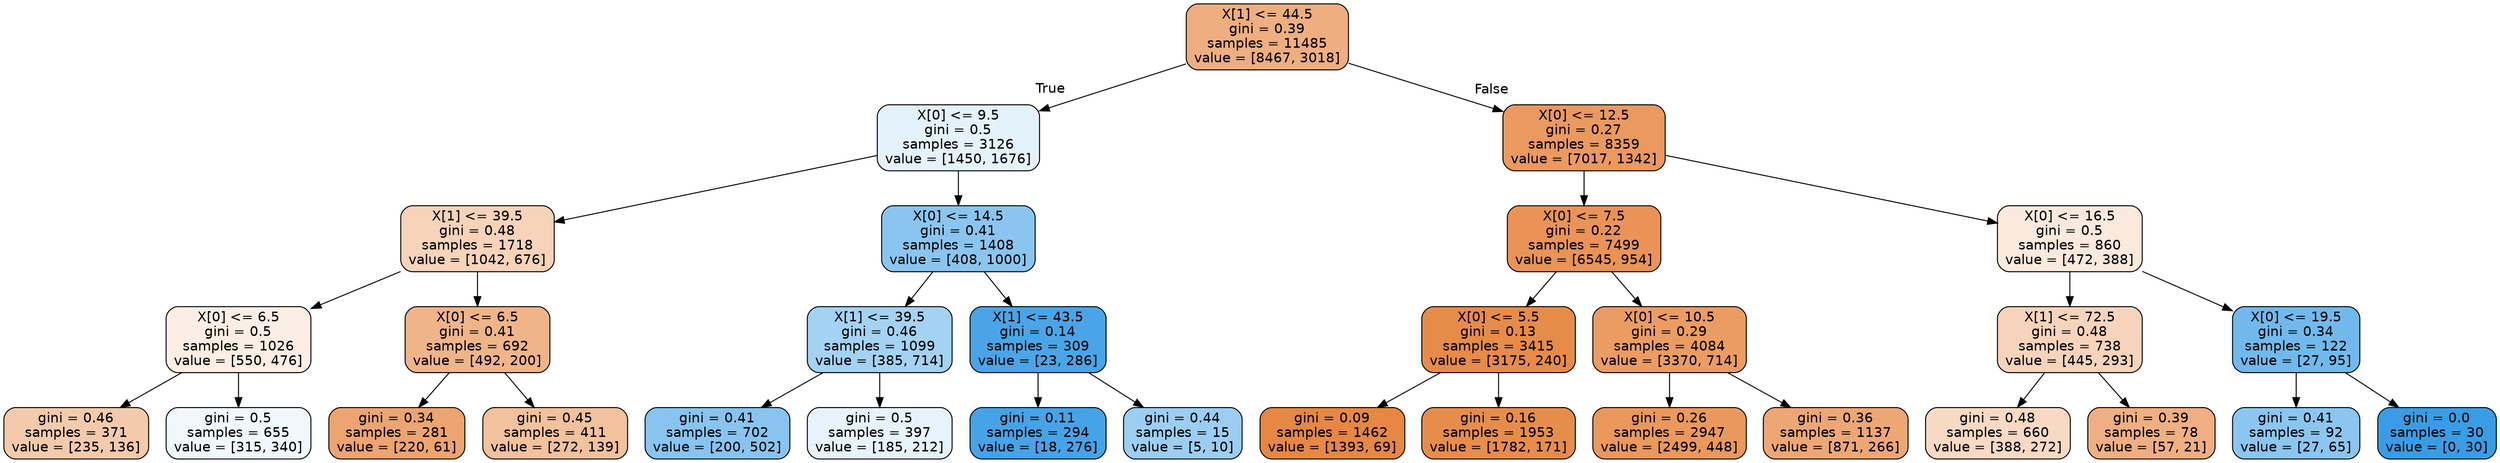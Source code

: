digraph Tree {
node [shape=box, style="filled, rounded", color="black", fontname=helvetica] ;
edge [fontname=helvetica] ;
0 [label="X[1] <= 44.5\ngini = 0.39\nsamples = 11485\nvalue = [8467, 3018]", fillcolor="#eeae80"] ;
1 [label="X[0] <= 9.5\ngini = 0.5\nsamples = 3126\nvalue = [1450, 1676]", fillcolor="#e4f2fb"] ;
0 -> 1 [labeldistance=2.5, labelangle=45, headlabel="True"] ;
2 [label="X[1] <= 39.5\ngini = 0.48\nsamples = 1718\nvalue = [1042, 676]", fillcolor="#f6d3b9"] ;
1 -> 2 ;
3 [label="X[0] <= 6.5\ngini = 0.5\nsamples = 1026\nvalue = [550, 476]", fillcolor="#fceee4"] ;
2 -> 3 ;
4 [label="gini = 0.46\nsamples = 371\nvalue = [235, 136]", fillcolor="#f4caac"] ;
3 -> 4 ;
5 [label="gini = 0.5\nsamples = 655\nvalue = [315, 340]", fillcolor="#f0f8fd"] ;
3 -> 5 ;
6 [label="X[0] <= 6.5\ngini = 0.41\nsamples = 692\nvalue = [492, 200]", fillcolor="#f0b489"] ;
2 -> 6 ;
7 [label="gini = 0.34\nsamples = 281\nvalue = [220, 61]", fillcolor="#eca470"] ;
6 -> 7 ;
8 [label="gini = 0.45\nsamples = 411\nvalue = [272, 139]", fillcolor="#f2c19e"] ;
6 -> 8 ;
9 [label="X[0] <= 14.5\ngini = 0.41\nsamples = 1408\nvalue = [408, 1000]", fillcolor="#8ac5f0"] ;
1 -> 9 ;
10 [label="X[1] <= 39.5\ngini = 0.46\nsamples = 1099\nvalue = [385, 714]", fillcolor="#a4d2f3"] ;
9 -> 10 ;
11 [label="gini = 0.41\nsamples = 702\nvalue = [200, 502]", fillcolor="#88c4ef"] ;
10 -> 11 ;
12 [label="gini = 0.5\nsamples = 397\nvalue = [185, 212]", fillcolor="#e6f3fc"] ;
10 -> 12 ;
13 [label="X[1] <= 43.5\ngini = 0.14\nsamples = 309\nvalue = [23, 286]", fillcolor="#49a5e7"] ;
9 -> 13 ;
14 [label="gini = 0.11\nsamples = 294\nvalue = [18, 276]", fillcolor="#46a3e7"] ;
13 -> 14 ;
15 [label="gini = 0.44\nsamples = 15\nvalue = [5, 10]", fillcolor="#9ccef2"] ;
13 -> 15 ;
16 [label="X[0] <= 12.5\ngini = 0.27\nsamples = 8359\nvalue = [7017, 1342]", fillcolor="#ea995f"] ;
0 -> 16 [labeldistance=2.5, labelangle=-45, headlabel="False"] ;
17 [label="X[0] <= 7.5\ngini = 0.22\nsamples = 7499\nvalue = [6545, 954]", fillcolor="#e99356"] ;
16 -> 17 ;
18 [label="X[0] <= 5.5\ngini = 0.13\nsamples = 3415\nvalue = [3175, 240]", fillcolor="#e78b48"] ;
17 -> 18 ;
19 [label="gini = 0.09\nsamples = 1462\nvalue = [1393, 69]", fillcolor="#e68743"] ;
18 -> 19 ;
20 [label="gini = 0.16\nsamples = 1953\nvalue = [1782, 171]", fillcolor="#e78d4c"] ;
18 -> 20 ;
21 [label="X[0] <= 10.5\ngini = 0.29\nsamples = 4084\nvalue = [3370, 714]", fillcolor="#eb9c63"] ;
17 -> 21 ;
22 [label="gini = 0.26\nsamples = 2947\nvalue = [2499, 448]", fillcolor="#ea985c"] ;
21 -> 22 ;
23 [label="gini = 0.36\nsamples = 1137\nvalue = [871, 266]", fillcolor="#eda775"] ;
21 -> 23 ;
24 [label="X[0] <= 16.5\ngini = 0.5\nsamples = 860\nvalue = [472, 388]", fillcolor="#fae9dc"] ;
16 -> 24 ;
25 [label="X[1] <= 72.5\ngini = 0.48\nsamples = 738\nvalue = [445, 293]", fillcolor="#f6d4bb"] ;
24 -> 25 ;
26 [label="gini = 0.48\nsamples = 660\nvalue = [388, 272]", fillcolor="#f7d9c4"] ;
25 -> 26 ;
27 [label="gini = 0.39\nsamples = 78\nvalue = [57, 21]", fillcolor="#efaf82"] ;
25 -> 27 ;
28 [label="X[0] <= 19.5\ngini = 0.34\nsamples = 122\nvalue = [27, 95]", fillcolor="#71b9ec"] ;
24 -> 28 ;
29 [label="gini = 0.41\nsamples = 92\nvalue = [27, 65]", fillcolor="#8bc6f0"] ;
28 -> 29 ;
30 [label="gini = 0.0\nsamples = 30\nvalue = [0, 30]", fillcolor="#399de5"] ;
28 -> 30 ;
}